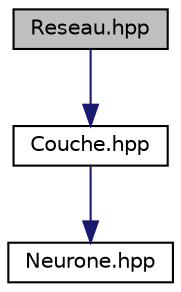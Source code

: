 digraph "Reseau.hpp"
{
 // LATEX_PDF_SIZE
  edge [fontname="Helvetica",fontsize="10",labelfontname="Helvetica",labelfontsize="10"];
  node [fontname="Helvetica",fontsize="10",shape=record];
  Node1 [label="Reseau.hpp",height=0.2,width=0.4,color="black", fillcolor="grey75", style="filled", fontcolor="black",tooltip="Les propriétés d'un réseau : le nombre de couches qui le compose, ses couches, et sa matrice de liais..."];
  Node1 -> Node2 [color="midnightblue",fontsize="10",style="solid"];
  Node2 [label="Couche.hpp",height=0.2,width=0.4,color="black", fillcolor="white", style="filled",URL="$_couche_8hpp.html",tooltip="Les propriétés d'une couche : son nombre de neurones ainsi que sa fonction d'activation."];
  Node2 -> Node3 [color="midnightblue",fontsize="10",style="solid"];
  Node3 [label="Neurone.hpp",height=0.2,width=0.4,color="black", fillcolor="white", style="filled",URL="$_neurone_8hpp.html",tooltip="Les propritées d'un neurone : son indice et so valeur."];
}
